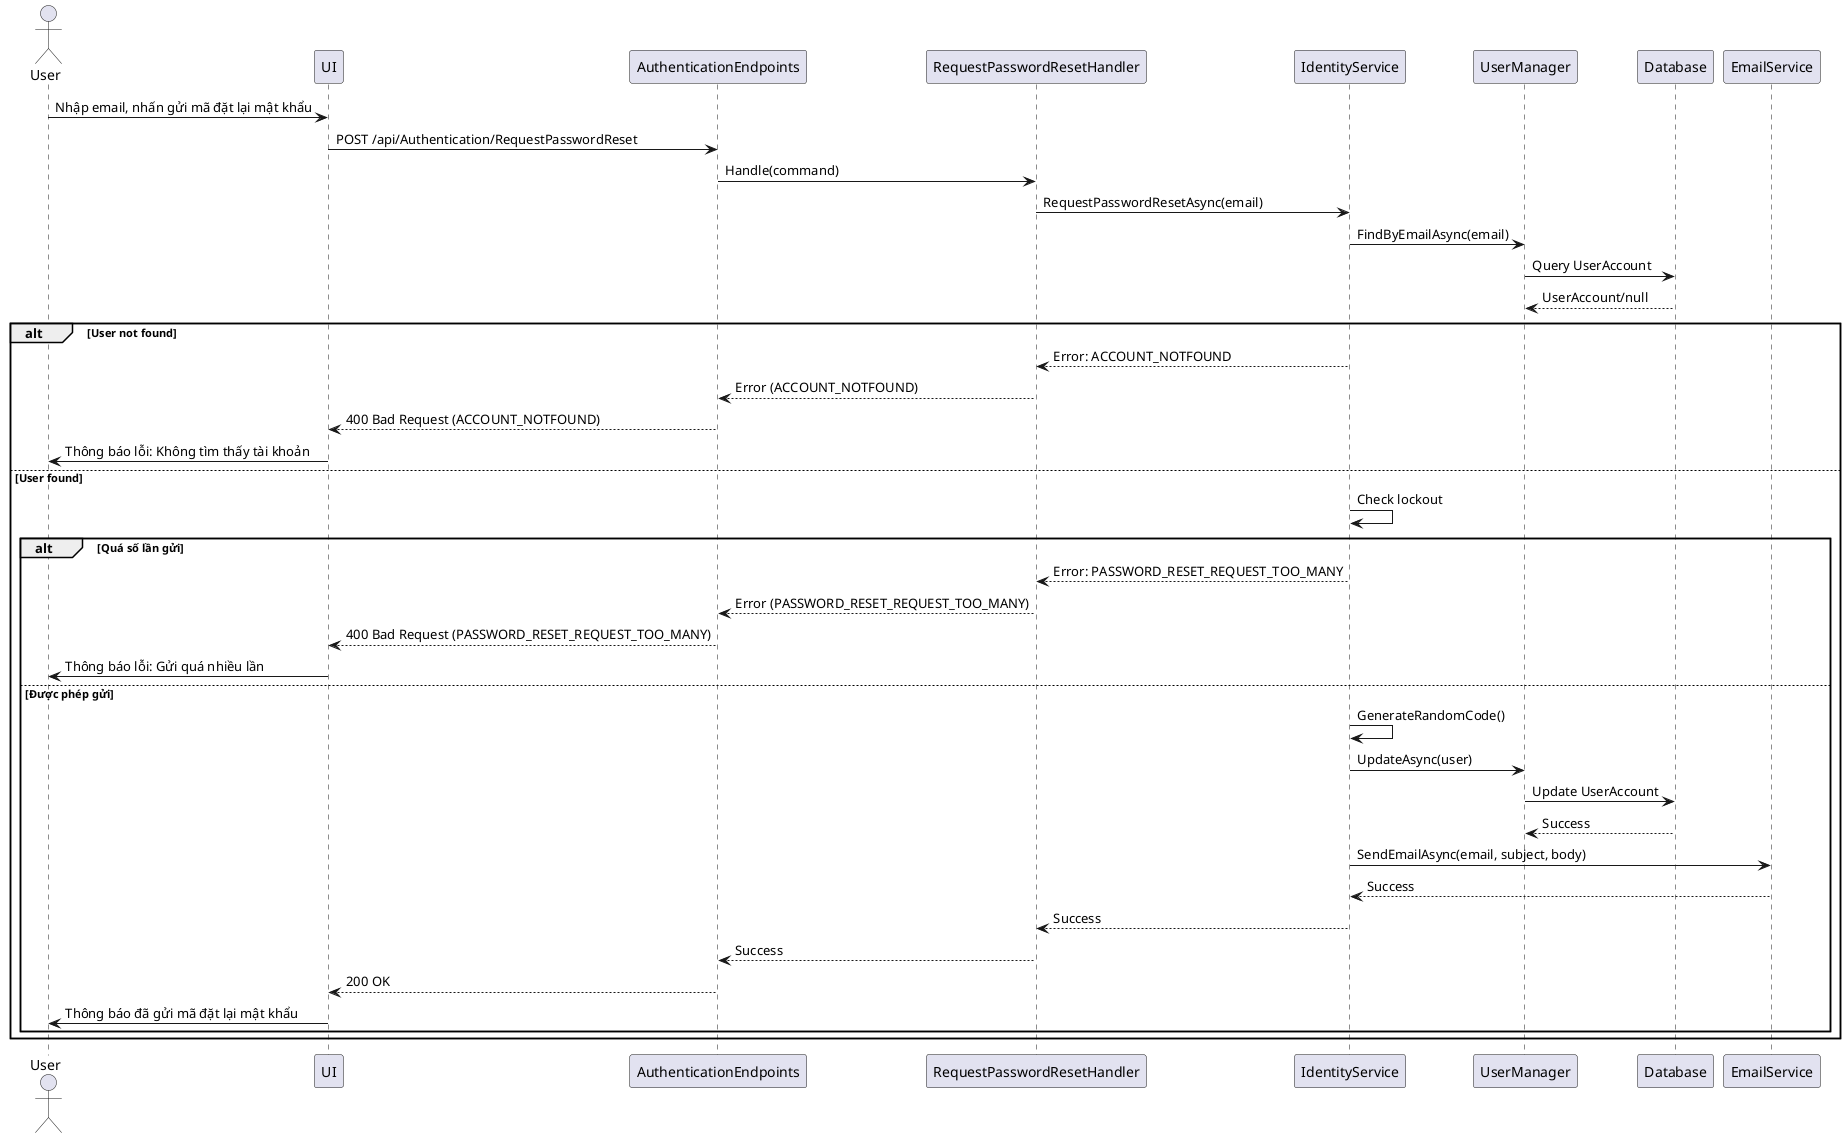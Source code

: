 @startuml
actor User
participant UI
participant AuthenticationEndpoints
participant RequestPasswordResetHandler
participant IdentityService
participant UserManager
participant Database
participant EmailService

User -> UI : Nhập email, nhấn gửi mã đặt lại mật khẩu
UI -> AuthenticationEndpoints : POST /api/Authentication/RequestPasswordReset
AuthenticationEndpoints -> RequestPasswordResetHandler : Handle(command)
RequestPasswordResetHandler -> IdentityService : RequestPasswordResetAsync(email)
IdentityService -> UserManager : FindByEmailAsync(email)
UserManager -> Database : Query UserAccount
Database --> UserManager : UserAccount/null
alt User not found
    IdentityService --> RequestPasswordResetHandler : Error: ACCOUNT_NOTFOUND
    RequestPasswordResetHandler --> AuthenticationEndpoints : Error (ACCOUNT_NOTFOUND)
    AuthenticationEndpoints --> UI : 400 Bad Request (ACCOUNT_NOTFOUND)
    UI -> User : Thông báo lỗi: Không tìm thấy tài khoản
else User found
    IdentityService -> IdentityService : Check lockout
    alt Quá số lần gửi
        IdentityService --> RequestPasswordResetHandler : Error: PASSWORD_RESET_REQUEST_TOO_MANY
        RequestPasswordResetHandler --> AuthenticationEndpoints : Error (PASSWORD_RESET_REQUEST_TOO_MANY)
        AuthenticationEndpoints --> UI : 400 Bad Request (PASSWORD_RESET_REQUEST_TOO_MANY)
        UI -> User : Thông báo lỗi: Gửi quá nhiều lần
    else Được phép gửi
        IdentityService -> IdentityService : GenerateRandomCode()
        IdentityService -> UserManager : UpdateAsync(user)
        UserManager -> Database : Update UserAccount
        Database --> UserManager : Success
        IdentityService -> EmailService : SendEmailAsync(email, subject, body)
        EmailService --> IdentityService : Success
        IdentityService --> RequestPasswordResetHandler : Success
        RequestPasswordResetHandler --> AuthenticationEndpoints : Success
        AuthenticationEndpoints --> UI : 200 OK
        UI -> User : Thông báo đã gửi mã đặt lại mật khẩu
    end
end
@enduml